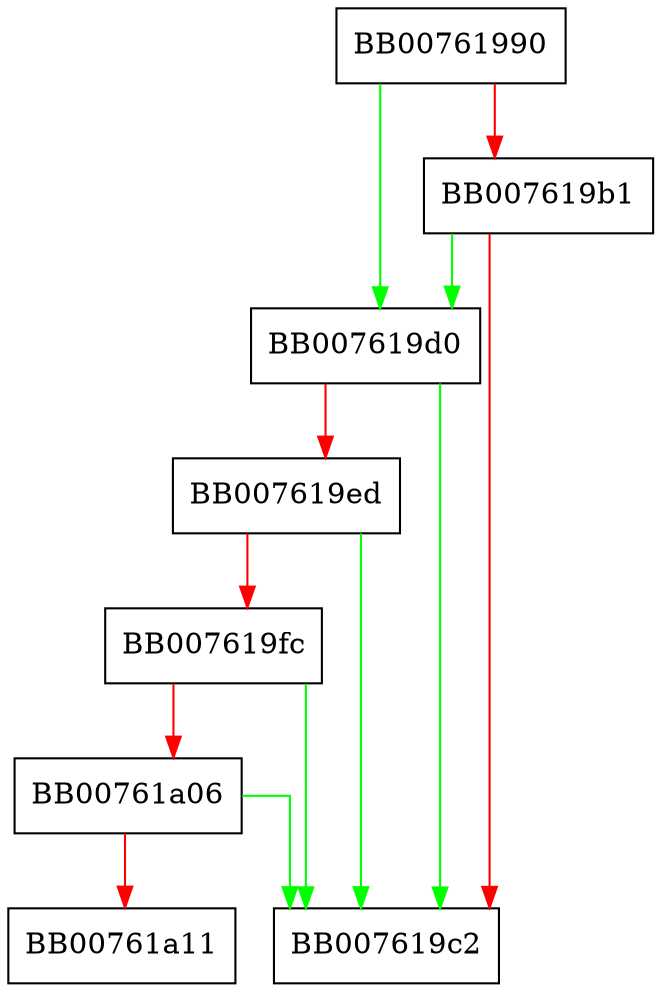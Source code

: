 digraph get_rsa_payload_f9 {
  node [shape="box"];
  graph [splines=ortho];
  BB00761990 -> BB007619d0 [color="green"];
  BB00761990 -> BB007619b1 [color="red"];
  BB007619b1 -> BB007619d0 [color="green"];
  BB007619b1 -> BB007619c2 [color="red"];
  BB007619d0 -> BB007619c2 [color="green"];
  BB007619d0 -> BB007619ed [color="red"];
  BB007619ed -> BB007619c2 [color="green"];
  BB007619ed -> BB007619fc [color="red"];
  BB007619fc -> BB007619c2 [color="green"];
  BB007619fc -> BB00761a06 [color="red"];
  BB00761a06 -> BB007619c2 [color="green"];
  BB00761a06 -> BB00761a11 [color="red"];
}
